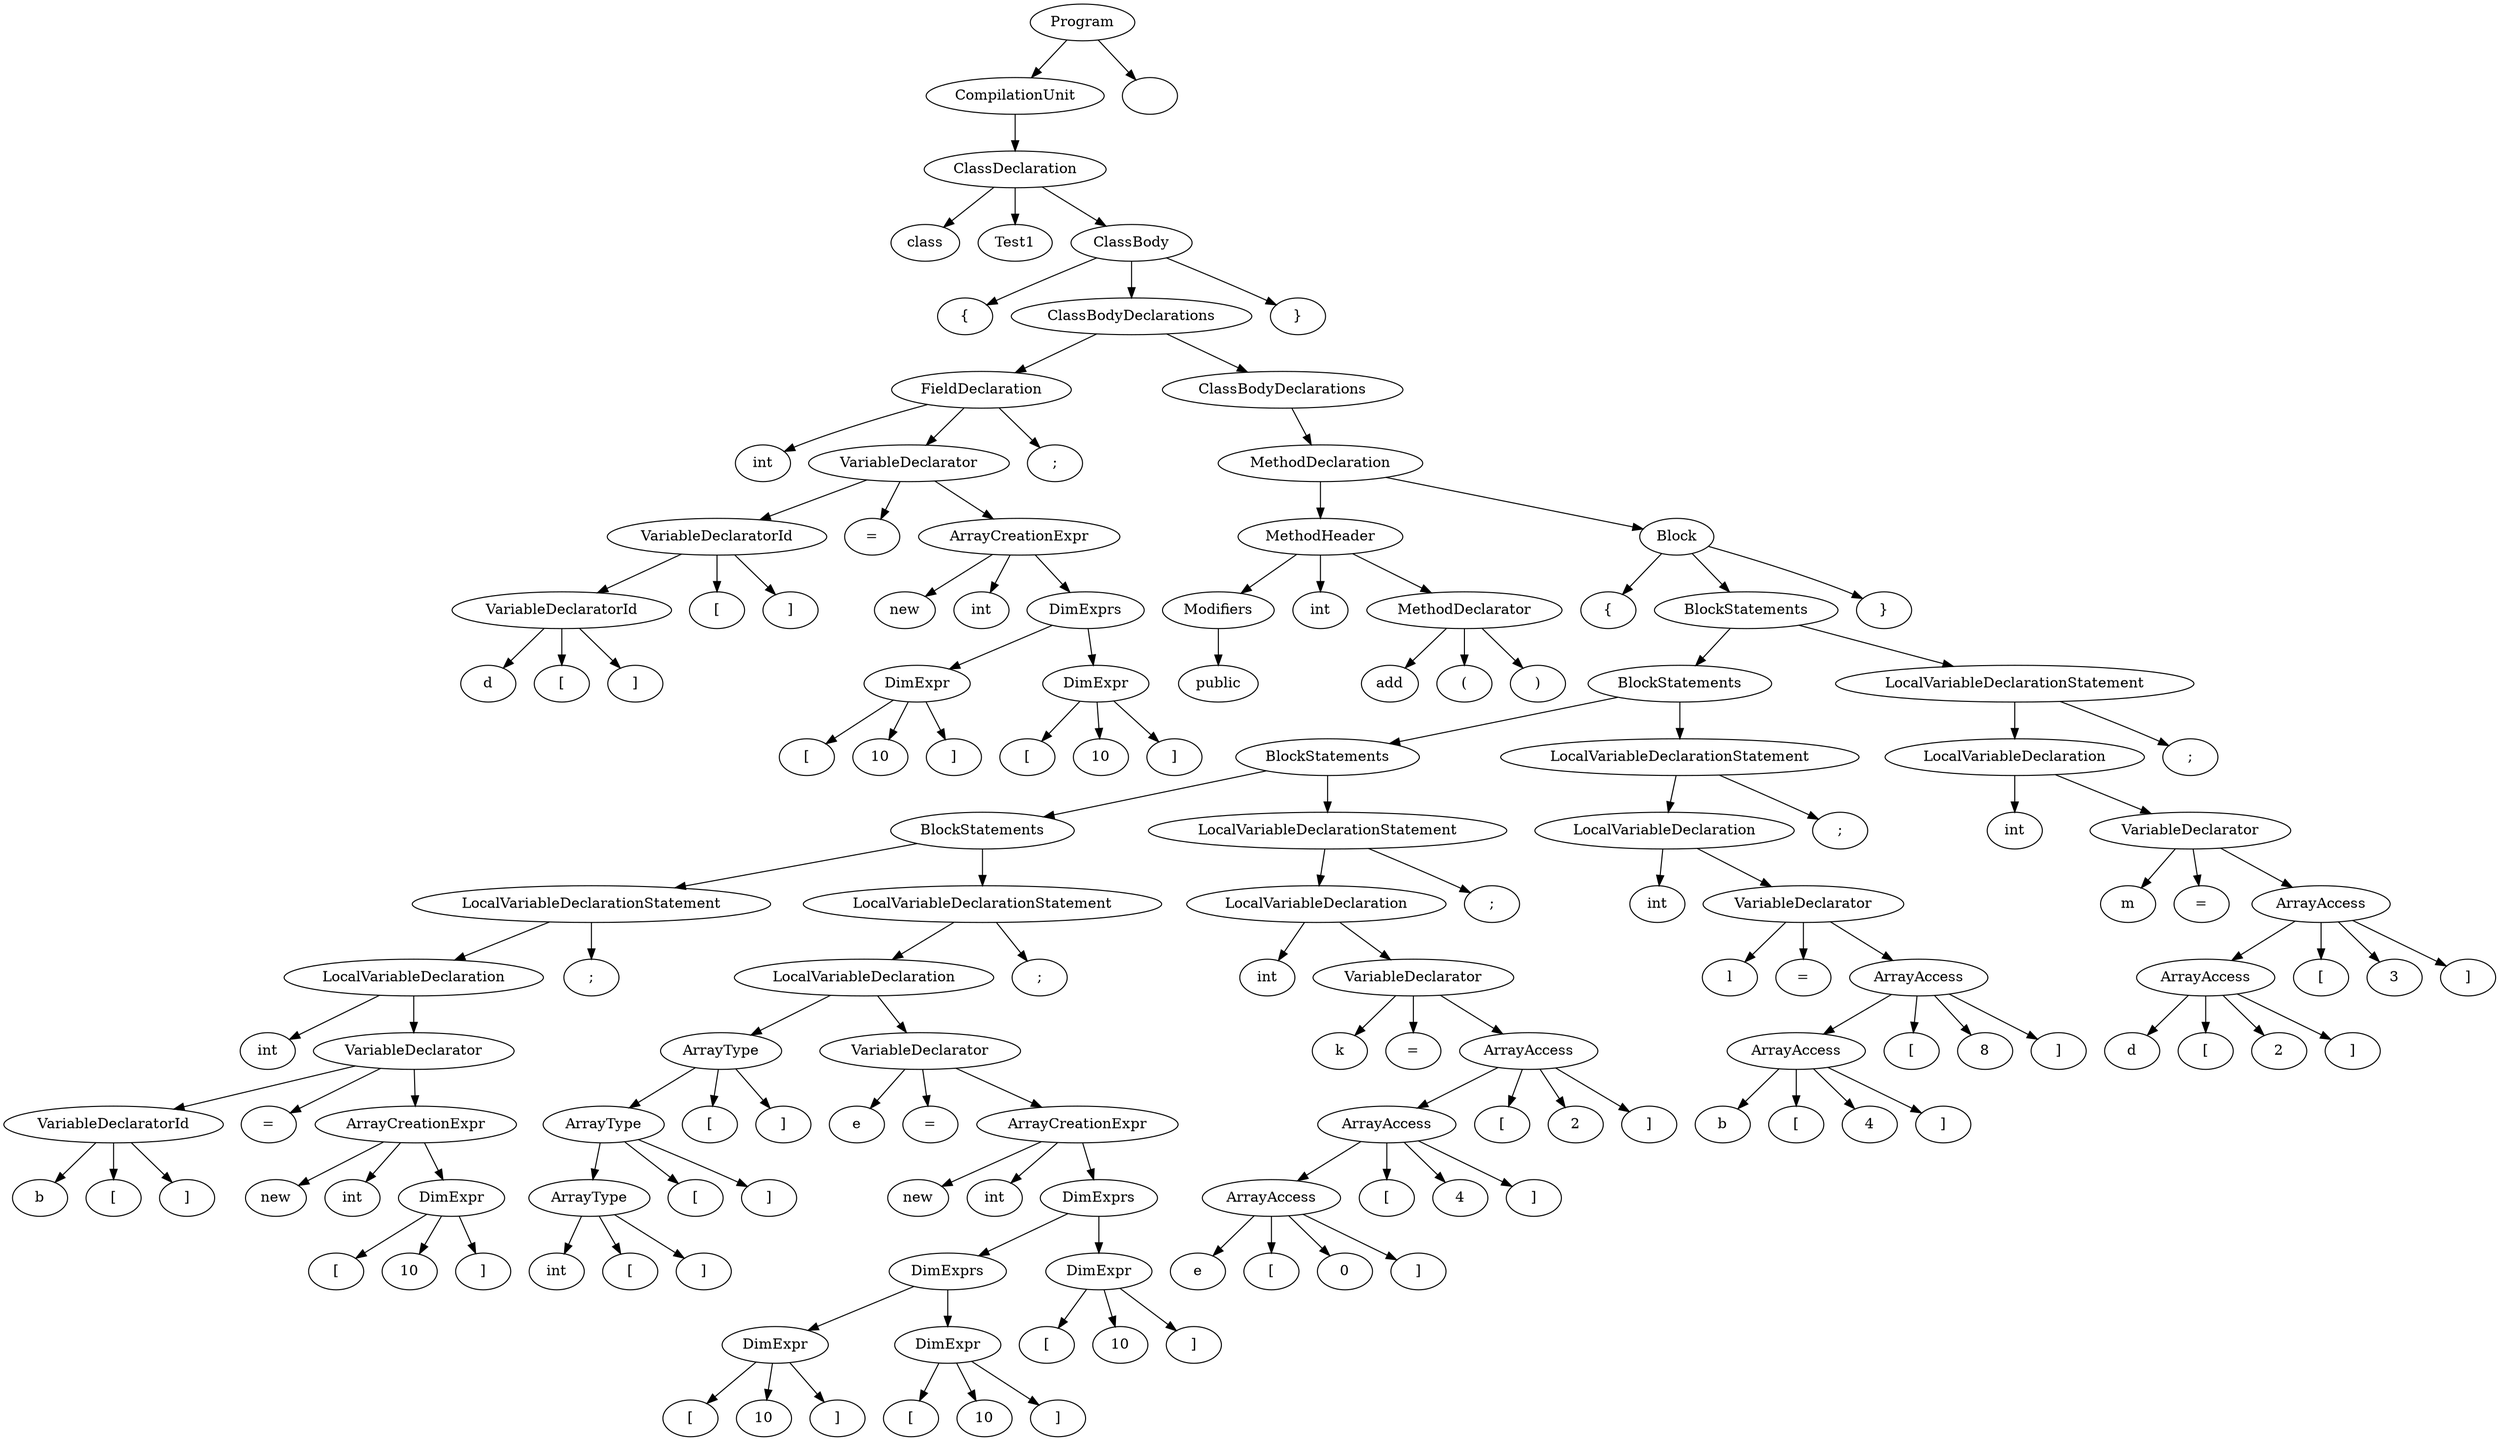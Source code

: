 digraph G {
n1 [label="class"]
n2 [label="Test1"]
n3 [label="{"]
n4 [label="int"]
n5 [label="d"]
n6 [label="["]
n7 [label="]"]
n8 [label="VariableDeclaratorId"]
n8->n7;
n8->n6;
n8->n5;
n9 [label="["]
n10 [label="]"]
n11 [label="VariableDeclaratorId"]
n11->n10;
n11->n9;
n11->n8;
n12 [label="="]
n13 [label="new"]
n14 [label="int"]
n15 [label="["]
n16 [label="10"]
n17 [label="]"]
n18 [label="DimExpr"]
n18->n17;
n18->n16;
n18->n15;
n19 [label="["]
n20 [label="10"]
n21 [label="]"]
n22 [label="DimExpr"]
n22->n21;
n22->n20;
n22->n19;
n23 [label="DimExprs"]
n23->n22;
n23->n18;
n24 [label="ArrayCreationExpr"]
n24->n23;
n24->n14;
n24->n13;
n25 [label="VariableDeclarator"]
n25->n24;
n25->n12;
n25->n11;
n26 [label=";"]
n27 [label="FieldDeclaration"]
n27->n26;
n27->n25;
n27->n4;
n28 [label="public"]
n29 [label="Modifiers"]
n29->n28;
n30 [label="int"]
n31 [label="add"]
n32 [label="("]
n33 [label=")"]
n34 [label="MethodDeclarator"]
n34->n33;
n34->n32;
n34->n31;
n35 [label="MethodHeader"]
n35->n34;
n35->n30;
n35->n29;
n36 [label="{"]
n37 [label="int"]
n38 [label="b"]
n39 [label="["]
n40 [label="]"]
n41 [label="VariableDeclaratorId"]
n41->n40;
n41->n39;
n41->n38;
n42 [label="="]
n43 [label="new"]
n44 [label="int"]
n45 [label="["]
n46 [label="10"]
n47 [label="]"]
n48 [label="DimExpr"]
n48->n47;
n48->n46;
n48->n45;
n49 [label="ArrayCreationExpr"]
n49->n48;
n49->n44;
n49->n43;
n50 [label="VariableDeclarator"]
n50->n49;
n50->n42;
n50->n41;
n51 [label="LocalVariableDeclaration"]
n51->n50;
n51->n37;
n52 [label=";"]
n53 [label="LocalVariableDeclarationStatement"]
n53->n52;
n53->n51;
n54 [label="int"]
n55 [label="["]
n56 [label="]"]
n57 [label="ArrayType"]
n57->n56;
n57->n55;
n57->n54;
n58 [label="["]
n59 [label="]"]
n60 [label="ArrayType"]
n60->n59;
n60->n58;
n60->n57;
n61 [label="["]
n62 [label="]"]
n63 [label="ArrayType"]
n63->n62;
n63->n61;
n63->n60;
n64 [label="e"]
n65 [label="="]
n66 [label="new"]
n67 [label="int"]
n68 [label="["]
n69 [label="10"]
n70 [label="]"]
n71 [label="DimExpr"]
n71->n70;
n71->n69;
n71->n68;
n72 [label="["]
n73 [label="10"]
n74 [label="]"]
n75 [label="DimExpr"]
n75->n74;
n75->n73;
n75->n72;
n76 [label="DimExprs"]
n76->n75;
n76->n71;
n77 [label="["]
n78 [label="10"]
n79 [label="]"]
n80 [label="DimExpr"]
n80->n79;
n80->n78;
n80->n77;
n81 [label="DimExprs"]
n81->n80;
n81->n76;
n82 [label="ArrayCreationExpr"]
n82->n81;
n82->n67;
n82->n66;
n83 [label="VariableDeclarator"]
n83->n82;
n83->n65;
n83->n64;
n84 [label="LocalVariableDeclaration"]
n84->n83;
n84->n63;
n85 [label=";"]
n86 [label="LocalVariableDeclarationStatement"]
n86->n85;
n86->n84;
n87 [label="BlockStatements"]
n87->n86;
n87->n53;
n88 [label="int"]
n89 [label="k"]
n90 [label="="]
n91 [label="e"]
n92 [label="["]
n93 [label="0"]
n94 [label="]"]
n95 [label="ArrayAccess"]
n95->n94;
n95->n93;
n95->n92;
n95->n91;
n96 [label="["]
n97 [label="4"]
n98 [label="]"]
n99 [label="ArrayAccess"]
n99->n98;
n99->n97;
n99->n96;
n99->n95;
n100 [label="["]
n101 [label="2"]
n102 [label="]"]
n103 [label="ArrayAccess"]
n103->n102;
n103->n101;
n103->n100;
n103->n99;
n104 [label="VariableDeclarator"]
n104->n103;
n104->n90;
n104->n89;
n105 [label="LocalVariableDeclaration"]
n105->n104;
n105->n88;
n106 [label=";"]
n107 [label="LocalVariableDeclarationStatement"]
n107->n106;
n107->n105;
n108 [label="BlockStatements"]
n108->n107;
n108->n87;
n109 [label="int"]
n110 [label="l"]
n111 [label="="]
n112 [label="b"]
n113 [label="["]
n114 [label="4"]
n115 [label="]"]
n116 [label="ArrayAccess"]
n116->n115;
n116->n114;
n116->n113;
n116->n112;
n117 [label="["]
n118 [label="8"]
n119 [label="]"]
n120 [label="ArrayAccess"]
n120->n119;
n120->n118;
n120->n117;
n120->n116;
n121 [label="VariableDeclarator"]
n121->n120;
n121->n111;
n121->n110;
n122 [label="LocalVariableDeclaration"]
n122->n121;
n122->n109;
n123 [label=";"]
n124 [label="LocalVariableDeclarationStatement"]
n124->n123;
n124->n122;
n125 [label="BlockStatements"]
n125->n124;
n125->n108;
n126 [label="int"]
n127 [label="m"]
n128 [label="="]
n129 [label="d"]
n130 [label="["]
n131 [label="2"]
n132 [label="]"]
n133 [label="ArrayAccess"]
n133->n132;
n133->n131;
n133->n130;
n133->n129;
n134 [label="["]
n135 [label="3"]
n136 [label="]"]
n137 [label="ArrayAccess"]
n137->n136;
n137->n135;
n137->n134;
n137->n133;
n138 [label="VariableDeclarator"]
n138->n137;
n138->n128;
n138->n127;
n139 [label="LocalVariableDeclaration"]
n139->n138;
n139->n126;
n140 [label=";"]
n141 [label="LocalVariableDeclarationStatement"]
n141->n140;
n141->n139;
n142 [label="BlockStatements"]
n142->n141;
n142->n125;
n143 [label="}"]
n144 [label="Block"]
n144->n143;
n144->n142;
n144->n36;
n145 [label="MethodDeclaration"]
n145->n144;
n145->n35;
n146 [label="ClassBodyDeclarations"]
n146->n145;
n147 [label="ClassBodyDeclarations"]
n147->n146;
n147->n27;
n148 [label="}"]
n149 [label="ClassBody"]
n149->n148;
n149->n147;
n149->n3;
n150 [label="ClassDeclaration"]
n150->n149;
n150->n2;
n150->n1;
n151 [label="CompilationUnit"]
n151->n150;
n152 [label="Program"]
n152->n153;
n152->n151;
n153 [label=""]
}

